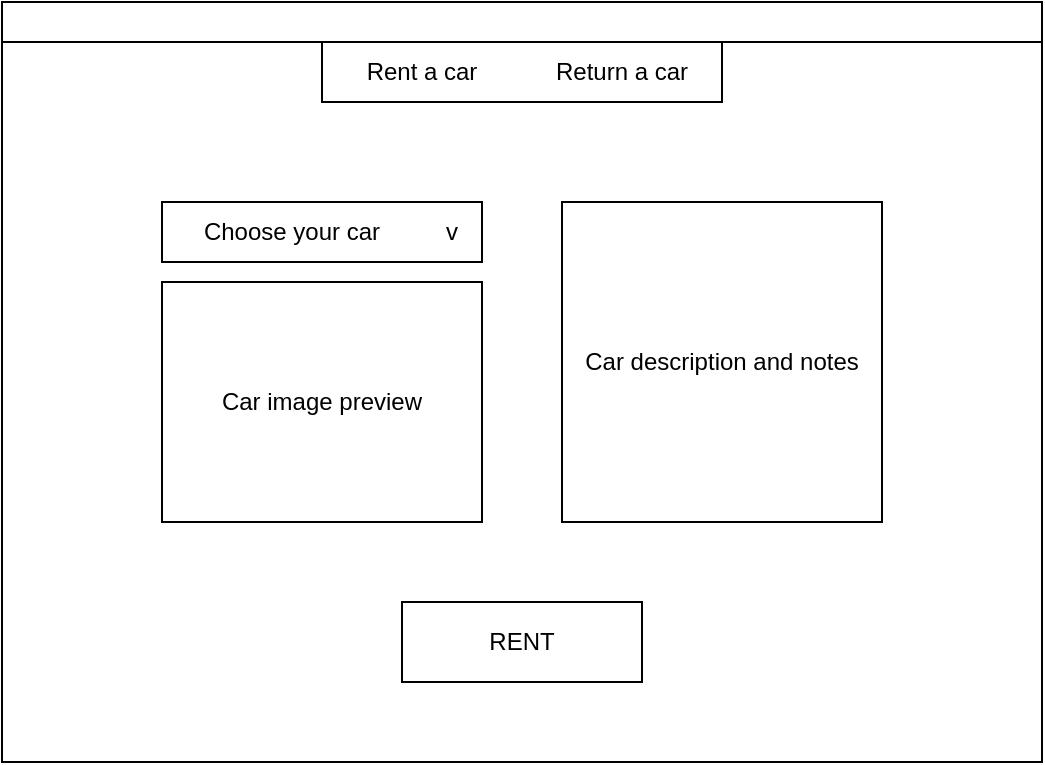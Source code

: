 <mxfile version="13.7.9" type="device"><diagram id="cQ2_TKaWbDrXQdUtSINh" name="Pagina-1"><mxGraphModel dx="1038" dy="607" grid="1" gridSize="10" guides="1" tooltips="1" connect="1" arrows="1" fold="1" page="1" pageScale="1" pageWidth="827" pageHeight="1169" math="0" shadow="0"><root><mxCell id="0"/><mxCell id="1" parent="0"/><mxCell id="E4FWovK80mtf_fzIC8Hx-1" value="" style="rounded=0;whiteSpace=wrap;html=1;fillColor=none;" parent="1" vertex="1"><mxGeometry x="160" y="80" width="520" height="360" as="geometry"/></mxCell><mxCell id="E4FWovK80mtf_fzIC8Hx-2" value="" style="rounded=0;whiteSpace=wrap;html=1;" parent="1" vertex="1"><mxGeometry x="160" y="60" width="520" height="20" as="geometry"/></mxCell><mxCell id="E4FWovK80mtf_fzIC8Hx-5" value="" style="rounded=0;whiteSpace=wrap;html=1;fillColor=none;" parent="1" vertex="1"><mxGeometry x="320" y="80" width="200" height="30" as="geometry"/></mxCell><mxCell id="E4FWovK80mtf_fzIC8Hx-6" value="Rent a car" style="text;html=1;strokeColor=none;fillColor=none;align=center;verticalAlign=middle;whiteSpace=wrap;rounded=0;" parent="1" vertex="1"><mxGeometry x="320" y="80" width="100" height="30" as="geometry"/></mxCell><mxCell id="E4FWovK80mtf_fzIC8Hx-7" value="Return a car" style="text;html=1;strokeColor=none;fillColor=none;align=center;verticalAlign=middle;whiteSpace=wrap;rounded=0;" parent="1" vertex="1"><mxGeometry x="420" y="80" width="100" height="30" as="geometry"/></mxCell><mxCell id="E4FWovK80mtf_fzIC8Hx-8" value="" style="rounded=0;whiteSpace=wrap;html=1;fillColor=none;" parent="1" vertex="1"><mxGeometry x="240" y="160" width="160" height="30" as="geometry"/></mxCell><mxCell id="E4FWovK80mtf_fzIC8Hx-9" value="Choose your car" style="text;html=1;strokeColor=none;fillColor=none;align=center;verticalAlign=middle;whiteSpace=wrap;rounded=0;" parent="1" vertex="1"><mxGeometry x="240" y="160" width="130" height="30" as="geometry"/></mxCell><mxCell id="E4FWovK80mtf_fzIC8Hx-10" value="v" style="text;html=1;strokeColor=none;fillColor=none;align=center;verticalAlign=middle;whiteSpace=wrap;rounded=0;" parent="1" vertex="1"><mxGeometry x="370" y="160" width="30" height="30" as="geometry"/></mxCell><mxCell id="E4FWovK80mtf_fzIC8Hx-11" value="Car image preview" style="rounded=0;whiteSpace=wrap;html=1;fillColor=none;" parent="1" vertex="1"><mxGeometry x="240" y="200" width="160" height="120" as="geometry"/></mxCell><mxCell id="E4FWovK80mtf_fzIC8Hx-12" value="Car description and notes" style="rounded=0;whiteSpace=wrap;html=1;fillColor=none;" parent="1" vertex="1"><mxGeometry x="440" y="160" width="160" height="160" as="geometry"/></mxCell><mxCell id="E4FWovK80mtf_fzIC8Hx-13" value="RENT" style="rounded=0;whiteSpace=wrap;html=1;fillColor=none;" parent="1" vertex="1"><mxGeometry x="360" y="360" width="120" height="40" as="geometry"/></mxCell></root></mxGraphModel></diagram></mxfile>